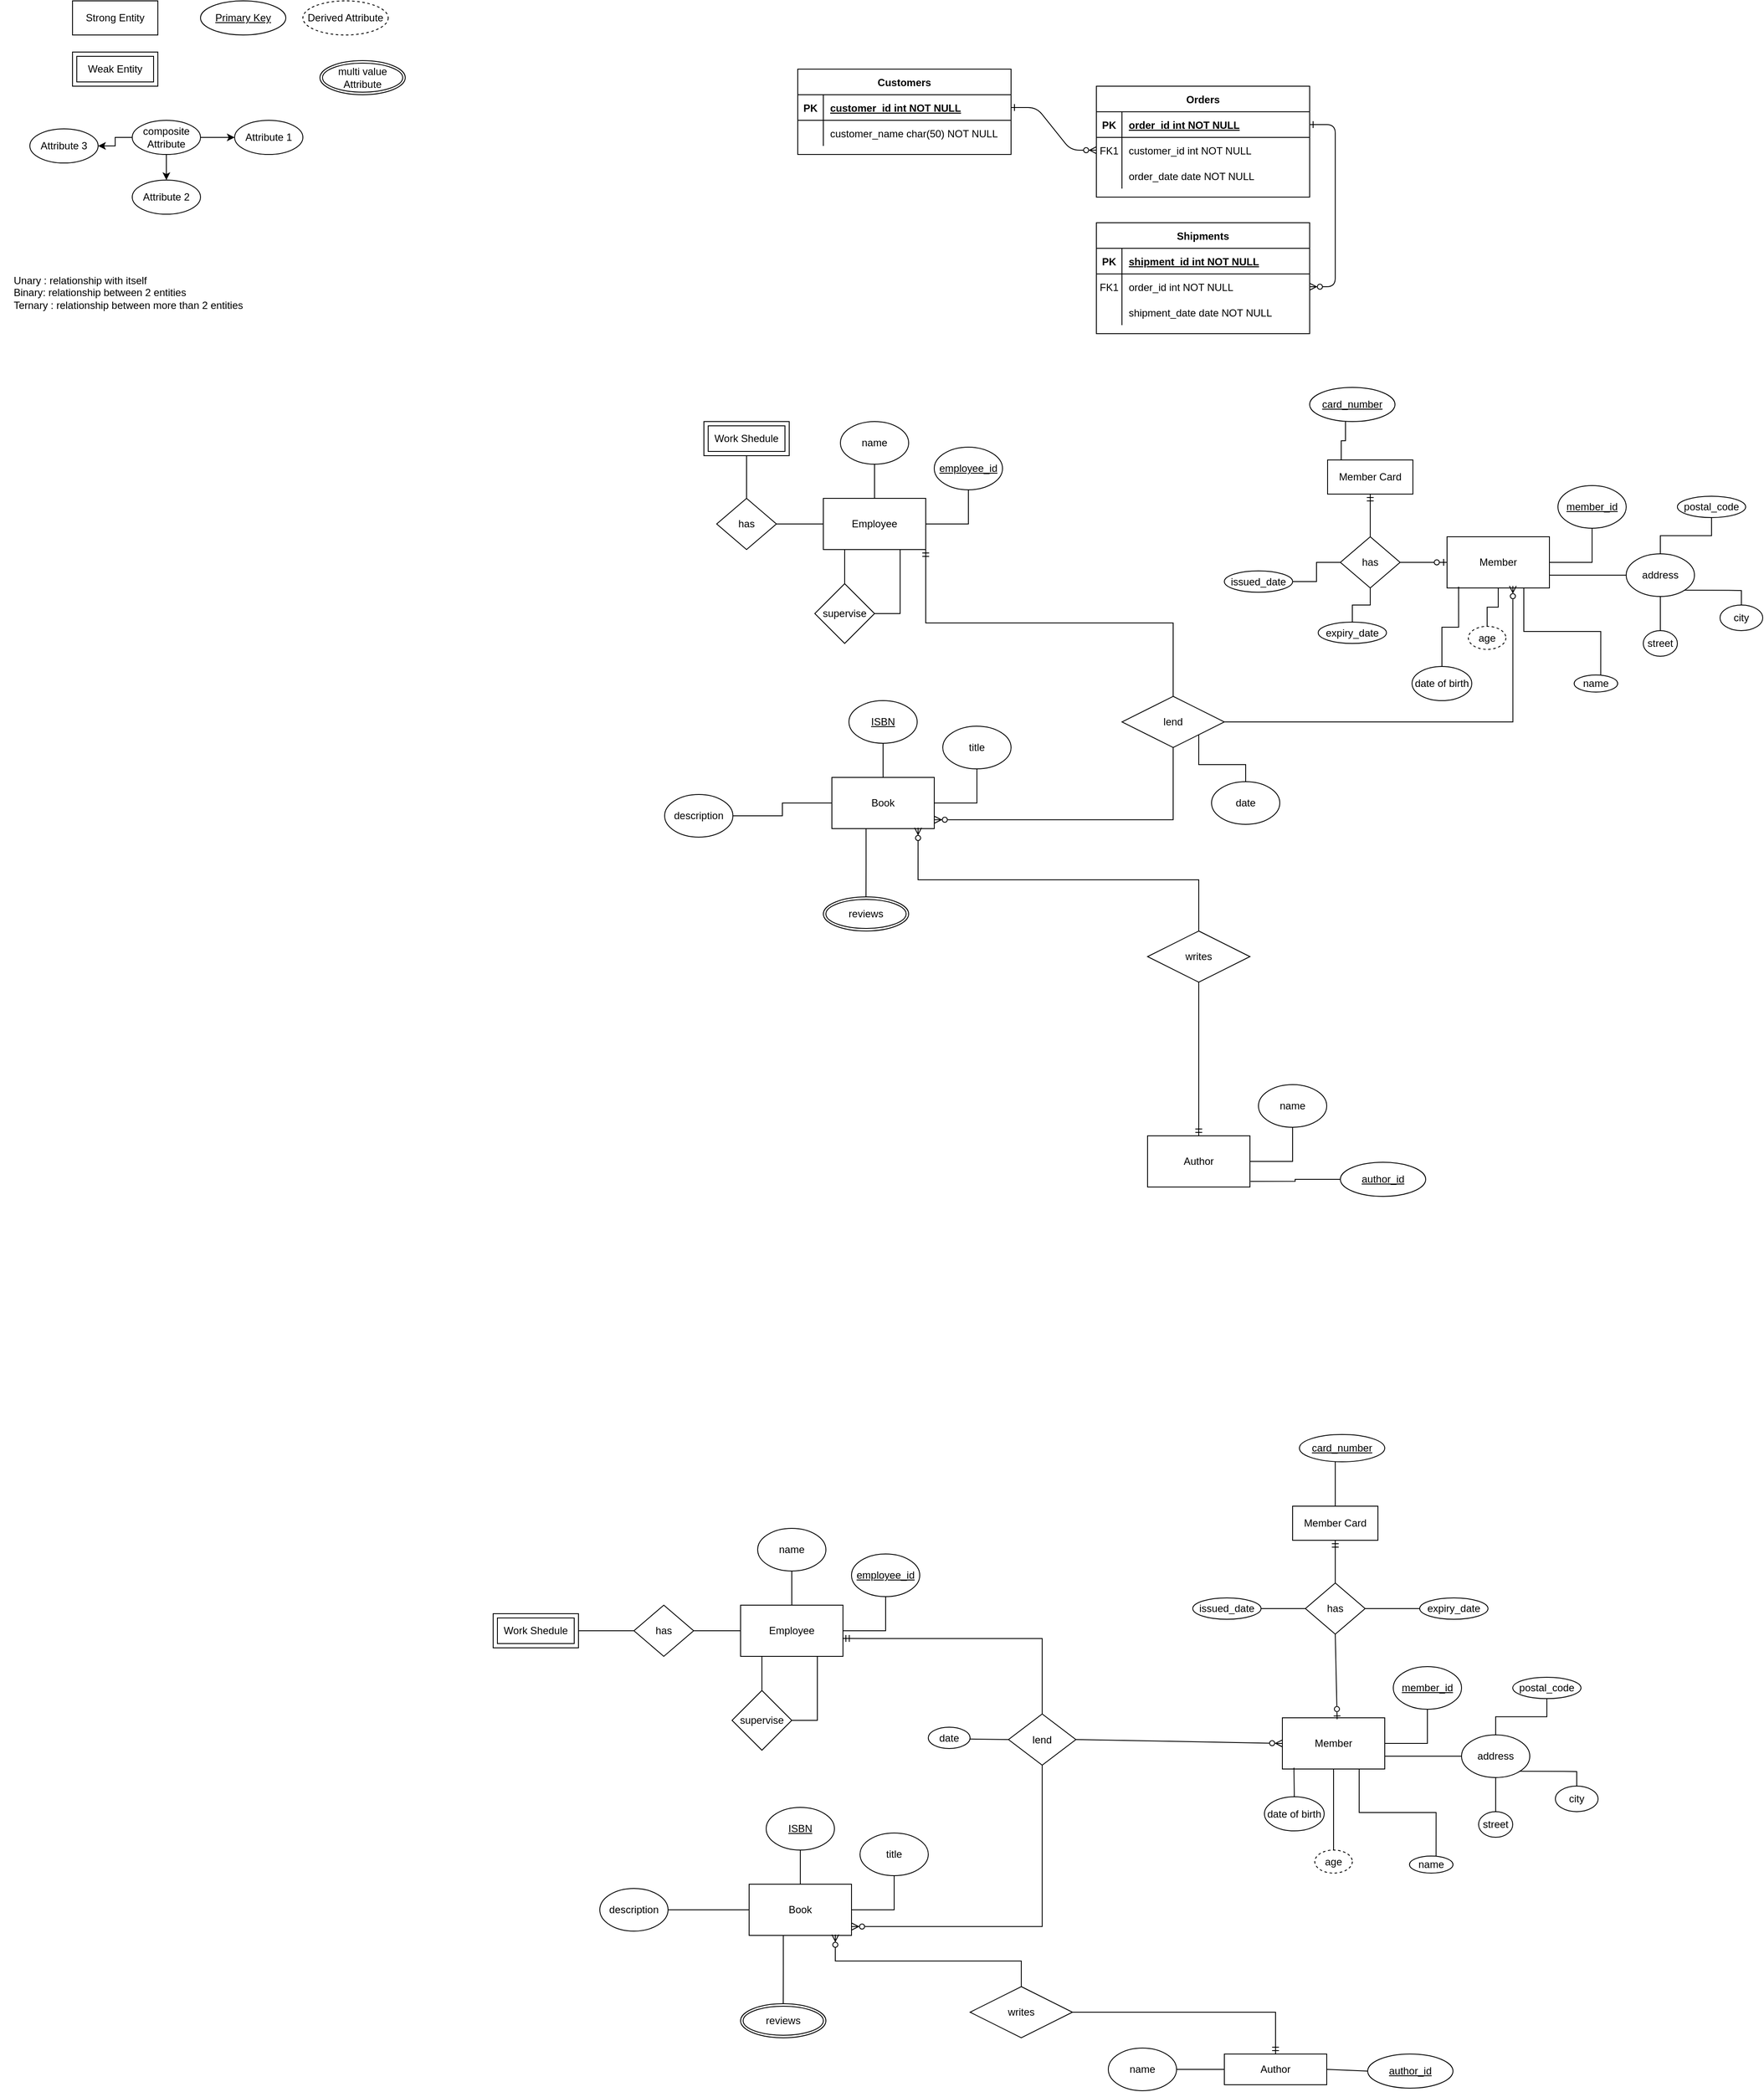 <mxfile version="24.7.5">
  <diagram id="R2lEEEUBdFMjLlhIrx00" name="Page-1">
    <mxGraphModel dx="2079" dy="538" grid="0" gridSize="10" guides="1" tooltips="1" connect="1" arrows="1" fold="1" page="1" pageScale="1" pageWidth="850" pageHeight="1100" math="0" shadow="0" extFonts="Permanent Marker^https://fonts.googleapis.com/css?family=Permanent+Marker">
      <root>
        <mxCell id="0" />
        <mxCell id="1" parent="0" />
        <mxCell id="C-vyLk0tnHw3VtMMgP7b-1" value="" style="edgeStyle=entityRelationEdgeStyle;endArrow=ERzeroToMany;startArrow=ERone;endFill=1;startFill=0;" parent="1" source="C-vyLk0tnHw3VtMMgP7b-24" target="C-vyLk0tnHw3VtMMgP7b-6" edge="1">
          <mxGeometry width="100" height="100" relative="1" as="geometry">
            <mxPoint x="340" y="720" as="sourcePoint" />
            <mxPoint x="440" y="620" as="targetPoint" />
          </mxGeometry>
        </mxCell>
        <mxCell id="C-vyLk0tnHw3VtMMgP7b-12" value="" style="edgeStyle=entityRelationEdgeStyle;endArrow=ERzeroToMany;startArrow=ERone;endFill=1;startFill=0;" parent="1" source="C-vyLk0tnHw3VtMMgP7b-3" target="C-vyLk0tnHw3VtMMgP7b-17" edge="1">
          <mxGeometry width="100" height="100" relative="1" as="geometry">
            <mxPoint x="400" y="180" as="sourcePoint" />
            <mxPoint x="460" y="205" as="targetPoint" />
          </mxGeometry>
        </mxCell>
        <mxCell id="C-vyLk0tnHw3VtMMgP7b-2" value="Orders" style="shape=table;startSize=30;container=1;collapsible=1;childLayout=tableLayout;fixedRows=1;rowLines=0;fontStyle=1;align=center;resizeLast=1;" parent="1" vertex="1">
          <mxGeometry x="450" y="120" width="250" height="130" as="geometry" />
        </mxCell>
        <mxCell id="C-vyLk0tnHw3VtMMgP7b-3" value="" style="shape=partialRectangle;collapsible=0;dropTarget=0;pointerEvents=0;fillColor=none;points=[[0,0.5],[1,0.5]];portConstraint=eastwest;top=0;left=0;right=0;bottom=1;" parent="C-vyLk0tnHw3VtMMgP7b-2" vertex="1">
          <mxGeometry y="30" width="250" height="30" as="geometry" />
        </mxCell>
        <mxCell id="C-vyLk0tnHw3VtMMgP7b-4" value="PK" style="shape=partialRectangle;overflow=hidden;connectable=0;fillColor=none;top=0;left=0;bottom=0;right=0;fontStyle=1;" parent="C-vyLk0tnHw3VtMMgP7b-3" vertex="1">
          <mxGeometry width="30" height="30" as="geometry">
            <mxRectangle width="30" height="30" as="alternateBounds" />
          </mxGeometry>
        </mxCell>
        <mxCell id="C-vyLk0tnHw3VtMMgP7b-5" value="order_id int NOT NULL " style="shape=partialRectangle;overflow=hidden;connectable=0;fillColor=none;top=0;left=0;bottom=0;right=0;align=left;spacingLeft=6;fontStyle=5;" parent="C-vyLk0tnHw3VtMMgP7b-3" vertex="1">
          <mxGeometry x="30" width="220" height="30" as="geometry">
            <mxRectangle width="220" height="30" as="alternateBounds" />
          </mxGeometry>
        </mxCell>
        <mxCell id="C-vyLk0tnHw3VtMMgP7b-6" value="" style="shape=partialRectangle;collapsible=0;dropTarget=0;pointerEvents=0;fillColor=none;points=[[0,0.5],[1,0.5]];portConstraint=eastwest;top=0;left=0;right=0;bottom=0;" parent="C-vyLk0tnHw3VtMMgP7b-2" vertex="1">
          <mxGeometry y="60" width="250" height="30" as="geometry" />
        </mxCell>
        <mxCell id="C-vyLk0tnHw3VtMMgP7b-7" value="FK1" style="shape=partialRectangle;overflow=hidden;connectable=0;fillColor=none;top=0;left=0;bottom=0;right=0;" parent="C-vyLk0tnHw3VtMMgP7b-6" vertex="1">
          <mxGeometry width="30" height="30" as="geometry">
            <mxRectangle width="30" height="30" as="alternateBounds" />
          </mxGeometry>
        </mxCell>
        <mxCell id="C-vyLk0tnHw3VtMMgP7b-8" value="customer_id int NOT NULL" style="shape=partialRectangle;overflow=hidden;connectable=0;fillColor=none;top=0;left=0;bottom=0;right=0;align=left;spacingLeft=6;" parent="C-vyLk0tnHw3VtMMgP7b-6" vertex="1">
          <mxGeometry x="30" width="220" height="30" as="geometry">
            <mxRectangle width="220" height="30" as="alternateBounds" />
          </mxGeometry>
        </mxCell>
        <mxCell id="C-vyLk0tnHw3VtMMgP7b-9" value="" style="shape=partialRectangle;collapsible=0;dropTarget=0;pointerEvents=0;fillColor=none;points=[[0,0.5],[1,0.5]];portConstraint=eastwest;top=0;left=0;right=0;bottom=0;" parent="C-vyLk0tnHw3VtMMgP7b-2" vertex="1">
          <mxGeometry y="90" width="250" height="30" as="geometry" />
        </mxCell>
        <mxCell id="C-vyLk0tnHw3VtMMgP7b-10" value="" style="shape=partialRectangle;overflow=hidden;connectable=0;fillColor=none;top=0;left=0;bottom=0;right=0;" parent="C-vyLk0tnHw3VtMMgP7b-9" vertex="1">
          <mxGeometry width="30" height="30" as="geometry">
            <mxRectangle width="30" height="30" as="alternateBounds" />
          </mxGeometry>
        </mxCell>
        <mxCell id="C-vyLk0tnHw3VtMMgP7b-11" value="order_date date NOT NULL" style="shape=partialRectangle;overflow=hidden;connectable=0;fillColor=none;top=0;left=0;bottom=0;right=0;align=left;spacingLeft=6;" parent="C-vyLk0tnHw3VtMMgP7b-9" vertex="1">
          <mxGeometry x="30" width="220" height="30" as="geometry">
            <mxRectangle width="220" height="30" as="alternateBounds" />
          </mxGeometry>
        </mxCell>
        <mxCell id="C-vyLk0tnHw3VtMMgP7b-13" value="Shipments" style="shape=table;startSize=30;container=1;collapsible=1;childLayout=tableLayout;fixedRows=1;rowLines=0;fontStyle=1;align=center;resizeLast=1;" parent="1" vertex="1">
          <mxGeometry x="450" y="280" width="250" height="130" as="geometry" />
        </mxCell>
        <mxCell id="C-vyLk0tnHw3VtMMgP7b-14" value="" style="shape=partialRectangle;collapsible=0;dropTarget=0;pointerEvents=0;fillColor=none;points=[[0,0.5],[1,0.5]];portConstraint=eastwest;top=0;left=0;right=0;bottom=1;" parent="C-vyLk0tnHw3VtMMgP7b-13" vertex="1">
          <mxGeometry y="30" width="250" height="30" as="geometry" />
        </mxCell>
        <mxCell id="C-vyLk0tnHw3VtMMgP7b-15" value="PK" style="shape=partialRectangle;overflow=hidden;connectable=0;fillColor=none;top=0;left=0;bottom=0;right=0;fontStyle=1;" parent="C-vyLk0tnHw3VtMMgP7b-14" vertex="1">
          <mxGeometry width="30" height="30" as="geometry">
            <mxRectangle width="30" height="30" as="alternateBounds" />
          </mxGeometry>
        </mxCell>
        <mxCell id="C-vyLk0tnHw3VtMMgP7b-16" value="shipment_id int NOT NULL " style="shape=partialRectangle;overflow=hidden;connectable=0;fillColor=none;top=0;left=0;bottom=0;right=0;align=left;spacingLeft=6;fontStyle=5;" parent="C-vyLk0tnHw3VtMMgP7b-14" vertex="1">
          <mxGeometry x="30" width="220" height="30" as="geometry">
            <mxRectangle width="220" height="30" as="alternateBounds" />
          </mxGeometry>
        </mxCell>
        <mxCell id="C-vyLk0tnHw3VtMMgP7b-17" value="" style="shape=partialRectangle;collapsible=0;dropTarget=0;pointerEvents=0;fillColor=none;points=[[0,0.5],[1,0.5]];portConstraint=eastwest;top=0;left=0;right=0;bottom=0;" parent="C-vyLk0tnHw3VtMMgP7b-13" vertex="1">
          <mxGeometry y="60" width="250" height="30" as="geometry" />
        </mxCell>
        <mxCell id="C-vyLk0tnHw3VtMMgP7b-18" value="FK1" style="shape=partialRectangle;overflow=hidden;connectable=0;fillColor=none;top=0;left=0;bottom=0;right=0;" parent="C-vyLk0tnHw3VtMMgP7b-17" vertex="1">
          <mxGeometry width="30" height="30" as="geometry">
            <mxRectangle width="30" height="30" as="alternateBounds" />
          </mxGeometry>
        </mxCell>
        <mxCell id="C-vyLk0tnHw3VtMMgP7b-19" value="order_id int NOT NULL" style="shape=partialRectangle;overflow=hidden;connectable=0;fillColor=none;top=0;left=0;bottom=0;right=0;align=left;spacingLeft=6;" parent="C-vyLk0tnHw3VtMMgP7b-17" vertex="1">
          <mxGeometry x="30" width="220" height="30" as="geometry">
            <mxRectangle width="220" height="30" as="alternateBounds" />
          </mxGeometry>
        </mxCell>
        <mxCell id="C-vyLk0tnHw3VtMMgP7b-20" value="" style="shape=partialRectangle;collapsible=0;dropTarget=0;pointerEvents=0;fillColor=none;points=[[0,0.5],[1,0.5]];portConstraint=eastwest;top=0;left=0;right=0;bottom=0;" parent="C-vyLk0tnHw3VtMMgP7b-13" vertex="1">
          <mxGeometry y="90" width="250" height="30" as="geometry" />
        </mxCell>
        <mxCell id="C-vyLk0tnHw3VtMMgP7b-21" value="" style="shape=partialRectangle;overflow=hidden;connectable=0;fillColor=none;top=0;left=0;bottom=0;right=0;" parent="C-vyLk0tnHw3VtMMgP7b-20" vertex="1">
          <mxGeometry width="30" height="30" as="geometry">
            <mxRectangle width="30" height="30" as="alternateBounds" />
          </mxGeometry>
        </mxCell>
        <mxCell id="C-vyLk0tnHw3VtMMgP7b-22" value="shipment_date date NOT NULL" style="shape=partialRectangle;overflow=hidden;connectable=0;fillColor=none;top=0;left=0;bottom=0;right=0;align=left;spacingLeft=6;" parent="C-vyLk0tnHw3VtMMgP7b-20" vertex="1">
          <mxGeometry x="30" width="220" height="30" as="geometry">
            <mxRectangle width="220" height="30" as="alternateBounds" />
          </mxGeometry>
        </mxCell>
        <mxCell id="C-vyLk0tnHw3VtMMgP7b-23" value="Customers" style="shape=table;startSize=30;container=1;collapsible=1;childLayout=tableLayout;fixedRows=1;rowLines=0;fontStyle=1;align=center;resizeLast=1;" parent="1" vertex="1">
          <mxGeometry x="100" y="100" width="250" height="100" as="geometry" />
        </mxCell>
        <mxCell id="C-vyLk0tnHw3VtMMgP7b-24" value="" style="shape=partialRectangle;collapsible=0;dropTarget=0;pointerEvents=0;fillColor=none;points=[[0,0.5],[1,0.5]];portConstraint=eastwest;top=0;left=0;right=0;bottom=1;" parent="C-vyLk0tnHw3VtMMgP7b-23" vertex="1">
          <mxGeometry y="30" width="250" height="30" as="geometry" />
        </mxCell>
        <mxCell id="C-vyLk0tnHw3VtMMgP7b-25" value="PK" style="shape=partialRectangle;overflow=hidden;connectable=0;fillColor=none;top=0;left=0;bottom=0;right=0;fontStyle=1;" parent="C-vyLk0tnHw3VtMMgP7b-24" vertex="1">
          <mxGeometry width="30" height="30" as="geometry">
            <mxRectangle width="30" height="30" as="alternateBounds" />
          </mxGeometry>
        </mxCell>
        <mxCell id="C-vyLk0tnHw3VtMMgP7b-26" value="customer_id int NOT NULL " style="shape=partialRectangle;overflow=hidden;connectable=0;fillColor=none;top=0;left=0;bottom=0;right=0;align=left;spacingLeft=6;fontStyle=5;" parent="C-vyLk0tnHw3VtMMgP7b-24" vertex="1">
          <mxGeometry x="30" width="220" height="30" as="geometry">
            <mxRectangle width="220" height="30" as="alternateBounds" />
          </mxGeometry>
        </mxCell>
        <mxCell id="C-vyLk0tnHw3VtMMgP7b-27" value="" style="shape=partialRectangle;collapsible=0;dropTarget=0;pointerEvents=0;fillColor=none;points=[[0,0.5],[1,0.5]];portConstraint=eastwest;top=0;left=0;right=0;bottom=0;" parent="C-vyLk0tnHw3VtMMgP7b-23" vertex="1">
          <mxGeometry y="60" width="250" height="30" as="geometry" />
        </mxCell>
        <mxCell id="C-vyLk0tnHw3VtMMgP7b-28" value="" style="shape=partialRectangle;overflow=hidden;connectable=0;fillColor=none;top=0;left=0;bottom=0;right=0;" parent="C-vyLk0tnHw3VtMMgP7b-27" vertex="1">
          <mxGeometry width="30" height="30" as="geometry">
            <mxRectangle width="30" height="30" as="alternateBounds" />
          </mxGeometry>
        </mxCell>
        <mxCell id="C-vyLk0tnHw3VtMMgP7b-29" value="customer_name char(50) NOT NULL" style="shape=partialRectangle;overflow=hidden;connectable=0;fillColor=none;top=0;left=0;bottom=0;right=0;align=left;spacingLeft=6;" parent="C-vyLk0tnHw3VtMMgP7b-27" vertex="1">
          <mxGeometry x="30" width="220" height="30" as="geometry">
            <mxRectangle width="220" height="30" as="alternateBounds" />
          </mxGeometry>
        </mxCell>
        <mxCell id="8QP9LGqgboKZ49ZWmoJ0-61" value="" style="edgeStyle=orthogonalEdgeStyle;rounded=0;orthogonalLoop=1;jettySize=auto;html=1;endArrow=none;endFill=0;" parent="1" source="8QP9LGqgboKZ49ZWmoJ0-59" target="8QP9LGqgboKZ49ZWmoJ0-60" edge="1">
          <mxGeometry relative="1" as="geometry" />
        </mxCell>
        <mxCell id="8QP9LGqgboKZ49ZWmoJ0-63" value="" style="edgeStyle=orthogonalEdgeStyle;rounded=0;orthogonalLoop=1;jettySize=auto;html=1;endArrow=none;endFill=0;" parent="1" source="8QP9LGqgboKZ49ZWmoJ0-59" target="8QP9LGqgboKZ49ZWmoJ0-62" edge="1">
          <mxGeometry relative="1" as="geometry" />
        </mxCell>
        <mxCell id="8QP9LGqgboKZ49ZWmoJ0-73" style="rounded=0;orthogonalLoop=1;jettySize=auto;html=1;entryX=1;entryY=0.5;entryDx=0;entryDy=0;curved=0;strokeColor=default;endArrow=none;endFill=0;" parent="1" source="8QP9LGqgboKZ49ZWmoJ0-59" target="8QP9LGqgboKZ49ZWmoJ0-70" edge="1">
          <mxGeometry relative="1" as="geometry" />
        </mxCell>
        <mxCell id="8QP9LGqgboKZ49ZWmoJ0-77" style="edgeStyle=orthogonalEdgeStyle;rounded=0;orthogonalLoop=1;jettySize=auto;html=1;exitX=0.75;exitY=1;exitDx=0;exitDy=0;entryX=1;entryY=0.5;entryDx=0;entryDy=0;endArrow=none;endFill=0;" parent="1" source="8QP9LGqgboKZ49ZWmoJ0-59" target="8QP9LGqgboKZ49ZWmoJ0-76" edge="1">
          <mxGeometry relative="1" as="geometry" />
        </mxCell>
        <mxCell id="8QP9LGqgboKZ49ZWmoJ0-59" value="Employee" style="rounded=0;whiteSpace=wrap;html=1;" parent="1" vertex="1">
          <mxGeometry x="130" y="603" width="120" height="60" as="geometry" />
        </mxCell>
        <mxCell id="8QP9LGqgboKZ49ZWmoJ0-60" value="name" style="ellipse;whiteSpace=wrap;html=1;rounded=0;" parent="1" vertex="1">
          <mxGeometry x="150" y="513" width="80" height="50" as="geometry" />
        </mxCell>
        <mxCell id="8QP9LGqgboKZ49ZWmoJ0-62" value="employee_id" style="ellipse;whiteSpace=wrap;html=1;rounded=0;fontStyle=4" parent="1" vertex="1">
          <mxGeometry x="260" y="543" width="80" height="50" as="geometry" />
        </mxCell>
        <mxCell id="8QP9LGqgboKZ49ZWmoJ0-68" value="Work Shedule" style="shape=ext;margin=3;double=1;whiteSpace=wrap;html=1;align=center;" parent="1" vertex="1">
          <mxGeometry x="-10" y="513" width="100" height="40" as="geometry" />
        </mxCell>
        <mxCell id="8QP9LGqgboKZ49ZWmoJ0-72" value="" style="rounded=0;orthogonalLoop=1;jettySize=auto;html=1;edgeStyle=orthogonalEdgeStyle;endArrow=none;endFill=0;" parent="1" source="8QP9LGqgboKZ49ZWmoJ0-70" target="8QP9LGqgboKZ49ZWmoJ0-68" edge="1">
          <mxGeometry relative="1" as="geometry" />
        </mxCell>
        <mxCell id="8QP9LGqgboKZ49ZWmoJ0-70" value="has" style="shape=rhombus;perimeter=rhombusPerimeter;whiteSpace=wrap;html=1;align=center;" parent="1" vertex="1">
          <mxGeometry x="5" y="603" width="70" height="60" as="geometry" />
        </mxCell>
        <mxCell id="8QP9LGqgboKZ49ZWmoJ0-78" style="edgeStyle=orthogonalEdgeStyle;rounded=0;orthogonalLoop=1;jettySize=auto;html=1;exitX=0.5;exitY=0;exitDx=0;exitDy=0;endArrow=none;endFill=0;" parent="1" source="8QP9LGqgboKZ49ZWmoJ0-76" edge="1">
          <mxGeometry relative="1" as="geometry">
            <mxPoint x="145" y="663" as="targetPoint" />
            <Array as="points">
              <mxPoint x="145" y="663" />
            </Array>
          </mxGeometry>
        </mxCell>
        <mxCell id="8QP9LGqgboKZ49ZWmoJ0-76" value="supervise" style="shape=rhombus;perimeter=rhombusPerimeter;whiteSpace=wrap;html=1;align=center;" parent="1" vertex="1">
          <mxGeometry x="120" y="703" width="70" height="70" as="geometry" />
        </mxCell>
        <mxCell id="8QP9LGqgboKZ49ZWmoJ0-80" value="" style="edgeStyle=orthogonalEdgeStyle;rounded=0;orthogonalLoop=1;jettySize=auto;html=1;endArrow=none;endFill=0;" parent="1" source="8QP9LGqgboKZ49ZWmoJ0-83" target="8QP9LGqgboKZ49ZWmoJ0-85" edge="1">
          <mxGeometry relative="1" as="geometry" />
        </mxCell>
        <mxCell id="8QP9LGqgboKZ49ZWmoJ0-122" style="edgeStyle=orthogonalEdgeStyle;rounded=0;orthogonalLoop=1;jettySize=auto;html=1;exitX=0.5;exitY=1;exitDx=0;exitDy=0;entryX=0.5;entryY=0;entryDx=0;entryDy=0;endArrow=none;endFill=0;" parent="1" source="8QP9LGqgboKZ49ZWmoJ0-83" target="8QP9LGqgboKZ49ZWmoJ0-106" edge="1">
          <mxGeometry relative="1" as="geometry" />
        </mxCell>
        <mxCell id="8QP9LGqgboKZ49ZWmoJ0-83" value="Member" style="rounded=0;whiteSpace=wrap;html=1;" parent="1" vertex="1">
          <mxGeometry x="861" y="648" width="120" height="60" as="geometry" />
        </mxCell>
        <mxCell id="8QP9LGqgboKZ49ZWmoJ0-84" value="name" style="ellipse;whiteSpace=wrap;html=1;rounded=0;" parent="1" vertex="1">
          <mxGeometry x="1010" y="810" width="51" height="20" as="geometry" />
        </mxCell>
        <mxCell id="8QP9LGqgboKZ49ZWmoJ0-85" value="member_id" style="ellipse;whiteSpace=wrap;html=1;rounded=0;fontStyle=4" parent="1" vertex="1">
          <mxGeometry x="991" y="588" width="80" height="50" as="geometry" />
        </mxCell>
        <mxCell id="8QP9LGqgboKZ49ZWmoJ0-87" value="" style="rounded=0;orthogonalLoop=1;jettySize=auto;html=1;edgeStyle=orthogonalEdgeStyle;endArrow=ERmandOne;endFill=0;entryX=0.5;entryY=1;entryDx=0;entryDy=0;" parent="1" source="8QP9LGqgboKZ49ZWmoJ0-88" target="8QP9LGqgboKZ49ZWmoJ0-110" edge="1">
          <mxGeometry relative="1" as="geometry">
            <mxPoint x="771" y="598" as="targetPoint" />
          </mxGeometry>
        </mxCell>
        <mxCell id="8QP9LGqgboKZ49ZWmoJ0-120" style="edgeStyle=orthogonalEdgeStyle;rounded=0;orthogonalLoop=1;jettySize=auto;html=1;exitX=1;exitY=0.5;exitDx=0;exitDy=0;endArrow=ERzeroToOne;endFill=0;entryX=0;entryY=0.5;entryDx=0;entryDy=0;" parent="1" source="8QP9LGqgboKZ49ZWmoJ0-88" target="8QP9LGqgboKZ49ZWmoJ0-83" edge="1">
          <mxGeometry relative="1" as="geometry">
            <mxPoint x="830" y="730" as="targetPoint" />
          </mxGeometry>
        </mxCell>
        <mxCell id="8QP9LGqgboKZ49ZWmoJ0-88" value="has" style="shape=rhombus;perimeter=rhombusPerimeter;whiteSpace=wrap;html=1;align=center;" parent="1" vertex="1">
          <mxGeometry x="736" y="648" width="70" height="60" as="geometry" />
        </mxCell>
        <mxCell id="8QP9LGqgboKZ49ZWmoJ0-91" value="address" style="ellipse;whiteSpace=wrap;html=1;rounded=0;" parent="1" vertex="1">
          <mxGeometry x="1071" y="668" width="80" height="50" as="geometry" />
        </mxCell>
        <mxCell id="8QP9LGqgboKZ49ZWmoJ0-92" value="" style="edgeStyle=orthogonalEdgeStyle;rounded=0;orthogonalLoop=1;jettySize=auto;html=1;endArrow=none;endFill=0;exitX=1;exitY=0.75;exitDx=0;exitDy=0;" parent="1" source="8QP9LGqgboKZ49ZWmoJ0-83" target="8QP9LGqgboKZ49ZWmoJ0-91" edge="1">
          <mxGeometry relative="1" as="geometry">
            <mxPoint x="1061" y="767.74" as="sourcePoint" />
          </mxGeometry>
        </mxCell>
        <mxCell id="8QP9LGqgboKZ49ZWmoJ0-99" value="postal_code" style="ellipse;whiteSpace=wrap;html=1;rounded=0;" parent="1" vertex="1">
          <mxGeometry x="1131" y="600.5" width="80" height="25" as="geometry" />
        </mxCell>
        <mxCell id="8QP9LGqgboKZ49ZWmoJ0-100" value="" style="edgeStyle=orthogonalEdgeStyle;rounded=0;orthogonalLoop=1;jettySize=auto;html=1;endArrow=none;endFill=0;exitX=0.5;exitY=0;exitDx=0;exitDy=0;" parent="1" source="8QP9LGqgboKZ49ZWmoJ0-91" target="8QP9LGqgboKZ49ZWmoJ0-99" edge="1">
          <mxGeometry relative="1" as="geometry">
            <mxPoint x="1111" y="593" as="sourcePoint" />
          </mxGeometry>
        </mxCell>
        <mxCell id="8QP9LGqgboKZ49ZWmoJ0-102" value="city" style="ellipse;whiteSpace=wrap;html=1;rounded=0;" parent="1" vertex="1">
          <mxGeometry x="1181" y="728" width="50" height="30" as="geometry" />
        </mxCell>
        <mxCell id="8QP9LGqgboKZ49ZWmoJ0-103" value="" style="edgeStyle=orthogonalEdgeStyle;rounded=0;orthogonalLoop=1;jettySize=auto;html=1;endArrow=none;endFill=0;exitX=1;exitY=1;exitDx=0;exitDy=0;" parent="1" source="8QP9LGqgboKZ49ZWmoJ0-91" target="8QP9LGqgboKZ49ZWmoJ0-102" edge="1">
          <mxGeometry relative="1" as="geometry">
            <mxPoint x="1191" y="863" as="sourcePoint" />
            <Array as="points">
              <mxPoint x="1191" y="711" />
              <mxPoint x="1191" y="711" />
            </Array>
          </mxGeometry>
        </mxCell>
        <mxCell id="8QP9LGqgboKZ49ZWmoJ0-104" value="street" style="ellipse;whiteSpace=wrap;html=1;rounded=0;" parent="1" vertex="1">
          <mxGeometry x="1091" y="758" width="40" height="30" as="geometry" />
        </mxCell>
        <mxCell id="8QP9LGqgboKZ49ZWmoJ0-105" value="" style="edgeStyle=orthogonalEdgeStyle;rounded=0;orthogonalLoop=1;jettySize=auto;html=1;endArrow=none;endFill=0;" parent="1" source="8QP9LGqgboKZ49ZWmoJ0-91" target="8QP9LGqgboKZ49ZWmoJ0-104" edge="1">
          <mxGeometry relative="1" as="geometry">
            <mxPoint x="1041" y="863" as="sourcePoint" />
          </mxGeometry>
        </mxCell>
        <mxCell id="8QP9LGqgboKZ49ZWmoJ0-106" value="age" style="ellipse;whiteSpace=wrap;html=1;align=center;dashed=1;" parent="1" vertex="1">
          <mxGeometry x="886" y="753" width="44" height="27" as="geometry" />
        </mxCell>
        <mxCell id="8QP9LGqgboKZ49ZWmoJ0-107" value="date of birth" style="ellipse;whiteSpace=wrap;html=1;align=center;" parent="1" vertex="1">
          <mxGeometry x="820" y="800" width="70" height="40" as="geometry" />
        </mxCell>
        <mxCell id="8QP9LGqgboKZ49ZWmoJ0-109" style="edgeStyle=orthogonalEdgeStyle;rounded=0;orthogonalLoop=1;jettySize=auto;html=1;entryX=0.113;entryY=0.974;entryDx=0;entryDy=0;entryPerimeter=0;endArrow=none;endFill=0;" parent="1" source="8QP9LGqgboKZ49ZWmoJ0-107" target="8QP9LGqgboKZ49ZWmoJ0-83" edge="1">
          <mxGeometry relative="1" as="geometry" />
        </mxCell>
        <mxCell id="8QP9LGqgboKZ49ZWmoJ0-110" value="Member Card" style="whiteSpace=wrap;html=1;align=center;" parent="1" vertex="1">
          <mxGeometry x="721" y="558" width="100" height="40" as="geometry" />
        </mxCell>
        <mxCell id="8QP9LGqgboKZ49ZWmoJ0-112" value="" style="edgeStyle=orthogonalEdgeStyle;rounded=0;orthogonalLoop=1;jettySize=auto;html=1;endArrow=none;endFill=0;exitX=0.16;exitY=-0.005;exitDx=0;exitDy=0;exitPerimeter=0;entryX=0.42;entryY=0.917;entryDx=0;entryDy=0;entryPerimeter=0;" parent="1" source="8QP9LGqgboKZ49ZWmoJ0-110" target="8QP9LGqgboKZ49ZWmoJ0-177" edge="1">
          <mxGeometry relative="1" as="geometry">
            <mxPoint x="736" y="537.5" as="sourcePoint" />
            <mxPoint x="740" y="535" as="targetPoint" />
          </mxGeometry>
        </mxCell>
        <mxCell id="8QP9LGqgboKZ49ZWmoJ0-115" value="issued_date" style="ellipse;whiteSpace=wrap;html=1;rounded=0;" parent="1" vertex="1">
          <mxGeometry x="600" y="688" width="80" height="25" as="geometry" />
        </mxCell>
        <mxCell id="8QP9LGqgboKZ49ZWmoJ0-116" value="" style="edgeStyle=orthogonalEdgeStyle;rounded=0;orthogonalLoop=1;jettySize=auto;html=1;endArrow=none;endFill=0;exitX=0;exitY=0.5;exitDx=0;exitDy=0;" parent="1" source="8QP9LGqgboKZ49ZWmoJ0-88" target="8QP9LGqgboKZ49ZWmoJ0-115" edge="1">
          <mxGeometry relative="1" as="geometry">
            <mxPoint x="581" y="776" as="sourcePoint" />
          </mxGeometry>
        </mxCell>
        <mxCell id="8QP9LGqgboKZ49ZWmoJ0-117" value="expiry_date" style="ellipse;whiteSpace=wrap;html=1;rounded=0;" parent="1" vertex="1">
          <mxGeometry x="710" y="748" width="80" height="25" as="geometry" />
        </mxCell>
        <mxCell id="8QP9LGqgboKZ49ZWmoJ0-118" value="" style="edgeStyle=orthogonalEdgeStyle;rounded=0;orthogonalLoop=1;jettySize=auto;html=1;endArrow=none;endFill=0;exitX=0.5;exitY=1;exitDx=0;exitDy=0;" parent="1" source="8QP9LGqgboKZ49ZWmoJ0-88" target="8QP9LGqgboKZ49ZWmoJ0-117" edge="1">
          <mxGeometry relative="1" as="geometry">
            <mxPoint x="691" y="836" as="sourcePoint" />
          </mxGeometry>
        </mxCell>
        <mxCell id="8QP9LGqgboKZ49ZWmoJ0-123" style="edgeStyle=orthogonalEdgeStyle;rounded=0;orthogonalLoop=1;jettySize=auto;html=1;exitX=0.75;exitY=1;exitDx=0;exitDy=0;entryX=0.611;entryY=0.006;entryDx=0;entryDy=0;entryPerimeter=0;endArrow=none;endFill=0;" parent="1" source="8QP9LGqgboKZ49ZWmoJ0-83" target="8QP9LGqgboKZ49ZWmoJ0-84" edge="1">
          <mxGeometry relative="1" as="geometry" />
        </mxCell>
        <mxCell id="8QP9LGqgboKZ49ZWmoJ0-170" style="edgeStyle=orthogonalEdgeStyle;rounded=0;orthogonalLoop=1;jettySize=auto;html=1;exitX=0.5;exitY=0;exitDx=0;exitDy=0;entryX=1;entryY=1;entryDx=0;entryDy=0;endArrow=ERmandOne;endFill=0;" parent="1" source="8QP9LGqgboKZ49ZWmoJ0-125" target="8QP9LGqgboKZ49ZWmoJ0-59" edge="1">
          <mxGeometry relative="1" as="geometry">
            <mxPoint x="299" y="686" as="targetPoint" />
          </mxGeometry>
        </mxCell>
        <mxCell id="8QP9LGqgboKZ49ZWmoJ0-172" style="edgeStyle=orthogonalEdgeStyle;rounded=0;orthogonalLoop=1;jettySize=auto;html=1;exitX=1;exitY=0.5;exitDx=0;exitDy=0;entryX=0.643;entryY=0.961;entryDx=0;entryDy=0;entryPerimeter=0;endArrow=ERzeroToMany;endFill=0;" parent="1" source="8QP9LGqgboKZ49ZWmoJ0-125" target="8QP9LGqgboKZ49ZWmoJ0-83" edge="1">
          <mxGeometry relative="1" as="geometry">
            <mxPoint x="814" y="717" as="targetPoint" />
          </mxGeometry>
        </mxCell>
        <mxCell id="8QP9LGqgboKZ49ZWmoJ0-173" style="edgeStyle=orthogonalEdgeStyle;rounded=0;orthogonalLoop=1;jettySize=auto;html=1;exitX=0.5;exitY=1;exitDx=0;exitDy=0;entryX=1.003;entryY=0.827;entryDx=0;entryDy=0;endArrow=ERzeroToMany;endFill=0;entryPerimeter=0;" parent="1" source="8QP9LGqgboKZ49ZWmoJ0-125" target="8QP9LGqgboKZ49ZWmoJ0-130" edge="1">
          <mxGeometry relative="1" as="geometry" />
        </mxCell>
        <mxCell id="8QP9LGqgboKZ49ZWmoJ0-125" value="lend" style="shape=rhombus;perimeter=rhombusPerimeter;whiteSpace=wrap;html=1;align=center;" parent="1" vertex="1">
          <mxGeometry x="480" y="835" width="120" height="60" as="geometry" />
        </mxCell>
        <mxCell id="8QP9LGqgboKZ49ZWmoJ0-126" value="" style="edgeStyle=orthogonalEdgeStyle;rounded=0;orthogonalLoop=1;jettySize=auto;html=1;endArrow=none;endFill=0;" parent="1" source="8QP9LGqgboKZ49ZWmoJ0-130" target="8QP9LGqgboKZ49ZWmoJ0-131" edge="1">
          <mxGeometry relative="1" as="geometry" />
        </mxCell>
        <mxCell id="8QP9LGqgboKZ49ZWmoJ0-127" value="" style="edgeStyle=orthogonalEdgeStyle;rounded=0;orthogonalLoop=1;jettySize=auto;html=1;endArrow=none;endFill=0;" parent="1" source="8QP9LGqgboKZ49ZWmoJ0-130" target="8QP9LGqgboKZ49ZWmoJ0-132" edge="1">
          <mxGeometry relative="1" as="geometry" />
        </mxCell>
        <mxCell id="8QP9LGqgboKZ49ZWmoJ0-141" style="edgeStyle=orthogonalEdgeStyle;rounded=0;orthogonalLoop=1;jettySize=auto;html=1;exitX=0.334;exitY=0.995;exitDx=0;exitDy=0;endArrow=none;endFill=0;exitPerimeter=0;" parent="1" source="8QP9LGqgboKZ49ZWmoJ0-130" target="8QP9LGqgboKZ49ZWmoJ0-140" edge="1">
          <mxGeometry relative="1" as="geometry">
            <Array as="points" />
          </mxGeometry>
        </mxCell>
        <mxCell id="8QP9LGqgboKZ49ZWmoJ0-130" value="Book" style="rounded=0;whiteSpace=wrap;html=1;" parent="1" vertex="1">
          <mxGeometry x="140" y="930" width="120" height="60" as="geometry" />
        </mxCell>
        <mxCell id="8QP9LGqgboKZ49ZWmoJ0-131" value="ISBN" style="ellipse;whiteSpace=wrap;html=1;rounded=0;fontStyle=4" parent="1" vertex="1">
          <mxGeometry x="160" y="840" width="80" height="50" as="geometry" />
        </mxCell>
        <mxCell id="8QP9LGqgboKZ49ZWmoJ0-132" value="title" style="ellipse;whiteSpace=wrap;html=1;rounded=0;" parent="1" vertex="1">
          <mxGeometry x="270" y="870" width="80" height="50" as="geometry" />
        </mxCell>
        <mxCell id="8QP9LGqgboKZ49ZWmoJ0-138" value="description" style="ellipse;whiteSpace=wrap;html=1;rounded=0;" parent="1" vertex="1">
          <mxGeometry x="-56" y="950" width="80" height="50" as="geometry" />
        </mxCell>
        <mxCell id="8QP9LGqgboKZ49ZWmoJ0-139" value="" style="edgeStyle=orthogonalEdgeStyle;rounded=0;orthogonalLoop=1;jettySize=auto;html=1;endArrow=none;endFill=0;exitX=0;exitY=0.5;exitDx=0;exitDy=0;" parent="1" source="8QP9LGqgboKZ49ZWmoJ0-130" target="8QP9LGqgboKZ49ZWmoJ0-138" edge="1">
          <mxGeometry relative="1" as="geometry">
            <mxPoint x="320" y="1040" as="sourcePoint" />
          </mxGeometry>
        </mxCell>
        <mxCell id="8QP9LGqgboKZ49ZWmoJ0-140" value="reviews" style="ellipse;shape=doubleEllipse;margin=3;whiteSpace=wrap;html=1;align=center;" parent="1" vertex="1">
          <mxGeometry x="130" y="1070" width="100" height="40" as="geometry" />
        </mxCell>
        <mxCell id="8QP9LGqgboKZ49ZWmoJ0-142" value="Weak Entity" style="shape=ext;margin=3;double=1;whiteSpace=wrap;html=1;align=center;" parent="1" vertex="1">
          <mxGeometry x="-750" y="80" width="100" height="40" as="geometry" />
        </mxCell>
        <mxCell id="8QP9LGqgboKZ49ZWmoJ0-143" value="Strong Entity" style="whiteSpace=wrap;html=1;align=center;" parent="1" vertex="1">
          <mxGeometry x="-750" y="20" width="100" height="40" as="geometry" />
        </mxCell>
        <mxCell id="8QP9LGqgboKZ49ZWmoJ0-144" value="Primary Key" style="ellipse;whiteSpace=wrap;html=1;align=center;fontStyle=4;" parent="1" vertex="1">
          <mxGeometry x="-600" y="20" width="100" height="40" as="geometry" />
        </mxCell>
        <mxCell id="8QP9LGqgboKZ49ZWmoJ0-145" value="Derived Attribute" style="ellipse;whiteSpace=wrap;html=1;align=center;dashed=1;" parent="1" vertex="1">
          <mxGeometry x="-480" y="20" width="100" height="40" as="geometry" />
        </mxCell>
        <mxCell id="8QP9LGqgboKZ49ZWmoJ0-146" value="multi value Attribute" style="ellipse;shape=doubleEllipse;margin=3;whiteSpace=wrap;html=1;align=center;" parent="1" vertex="1">
          <mxGeometry x="-460" y="90" width="100" height="40" as="geometry" />
        </mxCell>
        <mxCell id="8QP9LGqgboKZ49ZWmoJ0-151" value="" style="edgeStyle=orthogonalEdgeStyle;rounded=0;orthogonalLoop=1;jettySize=auto;html=1;" parent="1" source="8QP9LGqgboKZ49ZWmoJ0-147" target="8QP9LGqgboKZ49ZWmoJ0-150" edge="1">
          <mxGeometry relative="1" as="geometry" />
        </mxCell>
        <mxCell id="8QP9LGqgboKZ49ZWmoJ0-153" value="" style="edgeStyle=orthogonalEdgeStyle;rounded=0;orthogonalLoop=1;jettySize=auto;html=1;" parent="1" source="8QP9LGqgboKZ49ZWmoJ0-147" target="8QP9LGqgboKZ49ZWmoJ0-152" edge="1">
          <mxGeometry relative="1" as="geometry" />
        </mxCell>
        <mxCell id="8QP9LGqgboKZ49ZWmoJ0-155" value="" style="edgeStyle=orthogonalEdgeStyle;rounded=0;orthogonalLoop=1;jettySize=auto;html=1;" parent="1" source="8QP9LGqgboKZ49ZWmoJ0-147" target="8QP9LGqgboKZ49ZWmoJ0-154" edge="1">
          <mxGeometry relative="1" as="geometry" />
        </mxCell>
        <mxCell id="8QP9LGqgboKZ49ZWmoJ0-147" value="composite Attribute" style="ellipse;whiteSpace=wrap;html=1;align=center;" parent="1" vertex="1">
          <mxGeometry x="-680" y="160" width="80" height="40" as="geometry" />
        </mxCell>
        <mxCell id="8QP9LGqgboKZ49ZWmoJ0-150" value="Attribute 1" style="ellipse;whiteSpace=wrap;html=1;align=center;" parent="1" vertex="1">
          <mxGeometry x="-560" y="160" width="80" height="40" as="geometry" />
        </mxCell>
        <mxCell id="8QP9LGqgboKZ49ZWmoJ0-152" value="Attribute 2" style="ellipse;whiteSpace=wrap;html=1;align=center;" parent="1" vertex="1">
          <mxGeometry x="-680" y="230" width="80" height="40" as="geometry" />
        </mxCell>
        <mxCell id="8QP9LGqgboKZ49ZWmoJ0-154" value="Attribute 3" style="ellipse;whiteSpace=wrap;html=1;align=center;" parent="1" vertex="1">
          <mxGeometry x="-800" y="170" width="80" height="40" as="geometry" />
        </mxCell>
        <mxCell id="8QP9LGqgboKZ49ZWmoJ0-156" value="&lt;div style=&quot;text-align: left;&quot;&gt;&lt;span style=&quot;background-color: initial;&quot;&gt;Unary : relationship with itself&lt;/span&gt;&lt;/div&gt;&lt;div style=&quot;text-align: left;&quot;&gt;&lt;span style=&quot;background-color: initial;&quot;&gt;Binary: relationship between 2 entities&lt;/span&gt;&lt;/div&gt;&lt;div style=&quot;text-align: left;&quot;&gt;&lt;span style=&quot;background-color: initial;&quot;&gt;Ternary : relationship between more than 2 entities&lt;/span&gt;&lt;/div&gt;" style="text;html=1;align=center;verticalAlign=middle;whiteSpace=wrap;rounded=0;" parent="1" vertex="1">
          <mxGeometry x="-835" y="347" width="301" height="30" as="geometry" />
        </mxCell>
        <mxCell id="8QP9LGqgboKZ49ZWmoJ0-157" value="writes" style="shape=rhombus;perimeter=rhombusPerimeter;whiteSpace=wrap;html=1;align=center;" parent="1" vertex="1">
          <mxGeometry x="510" y="1110" width="120" height="60" as="geometry" />
        </mxCell>
        <mxCell id="8QP9LGqgboKZ49ZWmoJ0-159" value="" style="edgeStyle=orthogonalEdgeStyle;rounded=0;orthogonalLoop=1;jettySize=auto;html=1;endArrow=none;endFill=0;" parent="1" source="8QP9LGqgboKZ49ZWmoJ0-161" target="8QP9LGqgboKZ49ZWmoJ0-163" edge="1">
          <mxGeometry relative="1" as="geometry" />
        </mxCell>
        <mxCell id="8QP9LGqgboKZ49ZWmoJ0-167" style="edgeStyle=orthogonalEdgeStyle;rounded=0;orthogonalLoop=1;jettySize=auto;html=1;endArrow=ERmandOne;endFill=0;exitX=0.5;exitY=1;exitDx=0;exitDy=0;entryX=0.5;entryY=0;entryDx=0;entryDy=0;" parent="1" source="8QP9LGqgboKZ49ZWmoJ0-157" target="8QP9LGqgboKZ49ZWmoJ0-161" edge="1">
          <mxGeometry relative="1" as="geometry">
            <mxPoint x="600" y="1210" as="sourcePoint" />
            <mxPoint x="500" y="1210" as="targetPoint" />
          </mxGeometry>
        </mxCell>
        <mxCell id="8QP9LGqgboKZ49ZWmoJ0-161" value="Author" style="rounded=0;whiteSpace=wrap;html=1;" parent="1" vertex="1">
          <mxGeometry x="510" y="1350" width="120" height="60" as="geometry" />
        </mxCell>
        <mxCell id="8QP9LGqgboKZ49ZWmoJ0-163" value="name" style="ellipse;whiteSpace=wrap;html=1;rounded=0;" parent="1" vertex="1">
          <mxGeometry x="640" y="1290" width="80" height="50" as="geometry" />
        </mxCell>
        <mxCell id="8QP9LGqgboKZ49ZWmoJ0-165" value="" style="edgeStyle=orthogonalEdgeStyle;rounded=0;orthogonalLoop=1;jettySize=auto;html=1;endArrow=none;endFill=0;exitX=1.006;exitY=0.889;exitDx=0;exitDy=0;exitPerimeter=0;entryX=0;entryY=0.5;entryDx=0;entryDy=0;" parent="1" source="8QP9LGqgboKZ49ZWmoJ0-161" target="8QP9LGqgboKZ49ZWmoJ0-178" edge="1">
          <mxGeometry relative="1" as="geometry">
            <mxPoint x="690" y="1460" as="sourcePoint" />
            <mxPoint x="700" y="1395" as="targetPoint" />
          </mxGeometry>
        </mxCell>
        <mxCell id="8QP9LGqgboKZ49ZWmoJ0-168" style="edgeStyle=orthogonalEdgeStyle;rounded=0;orthogonalLoop=1;jettySize=auto;html=1;exitX=0.5;exitY=0;exitDx=0;exitDy=0;entryX=0.842;entryY=0.983;entryDx=0;entryDy=0;entryPerimeter=0;endArrow=ERzeroToMany;endFill=0;" parent="1" source="8QP9LGqgboKZ49ZWmoJ0-157" target="8QP9LGqgboKZ49ZWmoJ0-130" edge="1">
          <mxGeometry relative="1" as="geometry" />
        </mxCell>
        <mxCell id="8QP9LGqgboKZ49ZWmoJ0-174" value="date" style="ellipse;whiteSpace=wrap;html=1;rounded=0;" parent="1" vertex="1">
          <mxGeometry x="585" y="935" width="80" height="50" as="geometry" />
        </mxCell>
        <mxCell id="8QP9LGqgboKZ49ZWmoJ0-175" value="" style="edgeStyle=orthogonalEdgeStyle;rounded=0;orthogonalLoop=1;jettySize=auto;html=1;endArrow=none;endFill=0;exitX=1;exitY=1;exitDx=0;exitDy=0;" parent="1" source="8QP9LGqgboKZ49ZWmoJ0-125" target="8QP9LGqgboKZ49ZWmoJ0-174" edge="1">
          <mxGeometry relative="1" as="geometry">
            <mxPoint x="778" y="921" as="sourcePoint" />
          </mxGeometry>
        </mxCell>
        <mxCell id="8QP9LGqgboKZ49ZWmoJ0-177" value="card_number" style="ellipse;whiteSpace=wrap;html=1;align=center;fontStyle=4;" parent="1" vertex="1">
          <mxGeometry x="700" y="473" width="100" height="40" as="geometry" />
        </mxCell>
        <mxCell id="8QP9LGqgboKZ49ZWmoJ0-178" value="author_id" style="ellipse;whiteSpace=wrap;html=1;align=center;fontStyle=4;" parent="1" vertex="1">
          <mxGeometry x="736" y="1381" width="100" height="40" as="geometry" />
        </mxCell>
        <mxCell id="8QP9LGqgboKZ49ZWmoJ0-180" value="" style="edgeStyle=orthogonalEdgeStyle;rounded=0;orthogonalLoop=1;jettySize=auto;html=1;endArrow=none;endFill=0;" parent="1" source="8QP9LGqgboKZ49ZWmoJ0-184" target="8QP9LGqgboKZ49ZWmoJ0-185" edge="1">
          <mxGeometry relative="1" as="geometry" />
        </mxCell>
        <mxCell id="8QP9LGqgboKZ49ZWmoJ0-181" value="" style="edgeStyle=orthogonalEdgeStyle;rounded=0;orthogonalLoop=1;jettySize=auto;html=1;endArrow=none;endFill=0;" parent="1" source="8QP9LGqgboKZ49ZWmoJ0-184" target="8QP9LGqgboKZ49ZWmoJ0-186" edge="1">
          <mxGeometry relative="1" as="geometry" />
        </mxCell>
        <mxCell id="8QP9LGqgboKZ49ZWmoJ0-182" style="rounded=0;orthogonalLoop=1;jettySize=auto;html=1;entryX=1;entryY=0.5;entryDx=0;entryDy=0;curved=0;strokeColor=default;endArrow=none;endFill=0;" parent="1" source="8QP9LGqgboKZ49ZWmoJ0-184" target="8QP9LGqgboKZ49ZWmoJ0-189" edge="1">
          <mxGeometry relative="1" as="geometry" />
        </mxCell>
        <mxCell id="8QP9LGqgboKZ49ZWmoJ0-183" style="edgeStyle=orthogonalEdgeStyle;rounded=0;orthogonalLoop=1;jettySize=auto;html=1;exitX=0.75;exitY=1;exitDx=0;exitDy=0;entryX=1;entryY=0.5;entryDx=0;entryDy=0;endArrow=none;endFill=0;" parent="1" source="8QP9LGqgboKZ49ZWmoJ0-184" target="8QP9LGqgboKZ49ZWmoJ0-191" edge="1">
          <mxGeometry relative="1" as="geometry" />
        </mxCell>
        <mxCell id="8QP9LGqgboKZ49ZWmoJ0-184" value="Employee" style="rounded=0;whiteSpace=wrap;html=1;" parent="1" vertex="1">
          <mxGeometry x="33" y="1900" width="120" height="60" as="geometry" />
        </mxCell>
        <mxCell id="8QP9LGqgboKZ49ZWmoJ0-185" value="name" style="ellipse;whiteSpace=wrap;html=1;rounded=0;" parent="1" vertex="1">
          <mxGeometry x="53" y="1810" width="80" height="50" as="geometry" />
        </mxCell>
        <mxCell id="8QP9LGqgboKZ49ZWmoJ0-186" value="employee_id" style="ellipse;whiteSpace=wrap;html=1;rounded=0;fontStyle=4" parent="1" vertex="1">
          <mxGeometry x="163" y="1840" width="80" height="50" as="geometry" />
        </mxCell>
        <mxCell id="8QP9LGqgboKZ49ZWmoJ0-187" value="Work Shedule" style="shape=ext;margin=3;double=1;whiteSpace=wrap;html=1;align=center;" parent="1" vertex="1">
          <mxGeometry x="-257" y="1910" width="100" height="40" as="geometry" />
        </mxCell>
        <mxCell id="8QP9LGqgboKZ49ZWmoJ0-188" value="" style="rounded=0;orthogonalLoop=1;jettySize=auto;html=1;edgeStyle=orthogonalEdgeStyle;endArrow=none;endFill=0;" parent="1" source="8QP9LGqgboKZ49ZWmoJ0-189" target="8QP9LGqgboKZ49ZWmoJ0-187" edge="1">
          <mxGeometry relative="1" as="geometry" />
        </mxCell>
        <mxCell id="8QP9LGqgboKZ49ZWmoJ0-189" value="has" style="shape=rhombus;perimeter=rhombusPerimeter;whiteSpace=wrap;html=1;align=center;" parent="1" vertex="1">
          <mxGeometry x="-92" y="1900" width="70" height="60" as="geometry" />
        </mxCell>
        <mxCell id="8QP9LGqgboKZ49ZWmoJ0-190" style="edgeStyle=orthogonalEdgeStyle;rounded=0;orthogonalLoop=1;jettySize=auto;html=1;exitX=0.5;exitY=0;exitDx=0;exitDy=0;endArrow=none;endFill=0;" parent="1" source="8QP9LGqgboKZ49ZWmoJ0-191" edge="1">
          <mxGeometry relative="1" as="geometry">
            <mxPoint x="48" y="1960" as="targetPoint" />
            <Array as="points">
              <mxPoint x="48" y="1960" />
            </Array>
          </mxGeometry>
        </mxCell>
        <mxCell id="8QP9LGqgboKZ49ZWmoJ0-191" value="supervise" style="shape=rhombus;perimeter=rhombusPerimeter;whiteSpace=wrap;html=1;align=center;" parent="1" vertex="1">
          <mxGeometry x="23" y="2000" width="70" height="70" as="geometry" />
        </mxCell>
        <mxCell id="8QP9LGqgboKZ49ZWmoJ0-192" value="" style="edgeStyle=orthogonalEdgeStyle;rounded=0;orthogonalLoop=1;jettySize=auto;html=1;endArrow=none;endFill=0;" parent="1" source="8QP9LGqgboKZ49ZWmoJ0-194" target="8QP9LGqgboKZ49ZWmoJ0-196" edge="1">
          <mxGeometry relative="1" as="geometry" />
        </mxCell>
        <mxCell id="8QP9LGqgboKZ49ZWmoJ0-193" style="rounded=0;orthogonalLoop=1;jettySize=auto;html=1;exitX=0.5;exitY=1;exitDx=0;exitDy=0;entryX=0.5;entryY=0;entryDx=0;entryDy=0;endArrow=none;endFill=0;" parent="1" source="8QP9LGqgboKZ49ZWmoJ0-194" target="8QP9LGqgboKZ49ZWmoJ0-208" edge="1">
          <mxGeometry relative="1" as="geometry" />
        </mxCell>
        <mxCell id="8QP9LGqgboKZ49ZWmoJ0-194" value="Member" style="rounded=0;whiteSpace=wrap;html=1;" parent="1" vertex="1">
          <mxGeometry x="668" y="2032" width="120" height="60" as="geometry" />
        </mxCell>
        <mxCell id="8QP9LGqgboKZ49ZWmoJ0-195" value="name" style="ellipse;whiteSpace=wrap;html=1;rounded=0;" parent="1" vertex="1">
          <mxGeometry x="817" y="2194" width="51" height="20" as="geometry" />
        </mxCell>
        <mxCell id="8QP9LGqgboKZ49ZWmoJ0-196" value="member_id" style="ellipse;whiteSpace=wrap;html=1;rounded=0;fontStyle=4" parent="1" vertex="1">
          <mxGeometry x="798" y="1972" width="80" height="50" as="geometry" />
        </mxCell>
        <mxCell id="8QP9LGqgboKZ49ZWmoJ0-197" value="" style="rounded=0;orthogonalLoop=1;jettySize=auto;html=1;edgeStyle=orthogonalEdgeStyle;endArrow=ERmandOne;endFill=0;entryX=0.5;entryY=1;entryDx=0;entryDy=0;" parent="1" source="8QP9LGqgboKZ49ZWmoJ0-199" target="8QP9LGqgboKZ49ZWmoJ0-211" edge="1">
          <mxGeometry relative="1" as="geometry">
            <mxPoint x="730" y="1824" as="targetPoint" />
          </mxGeometry>
        </mxCell>
        <mxCell id="8QP9LGqgboKZ49ZWmoJ0-198" style="rounded=0;orthogonalLoop=1;jettySize=auto;html=1;exitX=0.5;exitY=1;exitDx=0;exitDy=0;endArrow=ERzeroToOne;endFill=0;entryX=0.535;entryY=0.03;entryDx=0;entryDy=0;entryPerimeter=0;" parent="1" source="8QP9LGqgboKZ49ZWmoJ0-199" target="8QP9LGqgboKZ49ZWmoJ0-194" edge="1">
          <mxGeometry relative="1" as="geometry">
            <mxPoint x="637" y="2114" as="targetPoint" />
          </mxGeometry>
        </mxCell>
        <mxCell id="8QP9LGqgboKZ49ZWmoJ0-199" value="has" style="shape=rhombus;perimeter=rhombusPerimeter;whiteSpace=wrap;html=1;align=center;" parent="1" vertex="1">
          <mxGeometry x="695" y="1874" width="70" height="60" as="geometry" />
        </mxCell>
        <mxCell id="8QP9LGqgboKZ49ZWmoJ0-200" value="address" style="ellipse;whiteSpace=wrap;html=1;rounded=0;" parent="1" vertex="1">
          <mxGeometry x="878" y="2052" width="80" height="50" as="geometry" />
        </mxCell>
        <mxCell id="8QP9LGqgboKZ49ZWmoJ0-201" value="" style="edgeStyle=orthogonalEdgeStyle;rounded=0;orthogonalLoop=1;jettySize=auto;html=1;endArrow=none;endFill=0;exitX=1;exitY=0.75;exitDx=0;exitDy=0;" parent="1" source="8QP9LGqgboKZ49ZWmoJ0-194" target="8QP9LGqgboKZ49ZWmoJ0-200" edge="1">
          <mxGeometry relative="1" as="geometry">
            <mxPoint x="868" y="2151.74" as="sourcePoint" />
          </mxGeometry>
        </mxCell>
        <mxCell id="8QP9LGqgboKZ49ZWmoJ0-202" value="postal_code" style="ellipse;whiteSpace=wrap;html=1;rounded=0;" parent="1" vertex="1">
          <mxGeometry x="938" y="1984.5" width="80" height="25" as="geometry" />
        </mxCell>
        <mxCell id="8QP9LGqgboKZ49ZWmoJ0-203" value="" style="edgeStyle=orthogonalEdgeStyle;rounded=0;orthogonalLoop=1;jettySize=auto;html=1;endArrow=none;endFill=0;exitX=0.5;exitY=0;exitDx=0;exitDy=0;" parent="1" source="8QP9LGqgboKZ49ZWmoJ0-200" target="8QP9LGqgboKZ49ZWmoJ0-202" edge="1">
          <mxGeometry relative="1" as="geometry">
            <mxPoint x="918" y="1977" as="sourcePoint" />
          </mxGeometry>
        </mxCell>
        <mxCell id="8QP9LGqgboKZ49ZWmoJ0-204" value="city" style="ellipse;whiteSpace=wrap;html=1;rounded=0;" parent="1" vertex="1">
          <mxGeometry x="988" y="2112" width="50" height="30" as="geometry" />
        </mxCell>
        <mxCell id="8QP9LGqgboKZ49ZWmoJ0-205" value="" style="edgeStyle=orthogonalEdgeStyle;rounded=0;orthogonalLoop=1;jettySize=auto;html=1;endArrow=none;endFill=0;exitX=1;exitY=1;exitDx=0;exitDy=0;" parent="1" source="8QP9LGqgboKZ49ZWmoJ0-200" target="8QP9LGqgboKZ49ZWmoJ0-204" edge="1">
          <mxGeometry relative="1" as="geometry">
            <mxPoint x="998" y="2247" as="sourcePoint" />
            <Array as="points">
              <mxPoint x="998" y="2095" />
              <mxPoint x="998" y="2095" />
            </Array>
          </mxGeometry>
        </mxCell>
        <mxCell id="8QP9LGqgboKZ49ZWmoJ0-206" value="street" style="ellipse;whiteSpace=wrap;html=1;rounded=0;" parent="1" vertex="1">
          <mxGeometry x="898" y="2142" width="40" height="30" as="geometry" />
        </mxCell>
        <mxCell id="8QP9LGqgboKZ49ZWmoJ0-207" value="" style="edgeStyle=orthogonalEdgeStyle;rounded=0;orthogonalLoop=1;jettySize=auto;html=1;endArrow=none;endFill=0;" parent="1" source="8QP9LGqgboKZ49ZWmoJ0-200" target="8QP9LGqgboKZ49ZWmoJ0-206" edge="1">
          <mxGeometry relative="1" as="geometry">
            <mxPoint x="848" y="2247" as="sourcePoint" />
          </mxGeometry>
        </mxCell>
        <mxCell id="8QP9LGqgboKZ49ZWmoJ0-208" value="age" style="ellipse;whiteSpace=wrap;html=1;align=center;dashed=1;" parent="1" vertex="1">
          <mxGeometry x="706" y="2187" width="44" height="27" as="geometry" />
        </mxCell>
        <mxCell id="8QP9LGqgboKZ49ZWmoJ0-209" value="date of birth" style="ellipse;whiteSpace=wrap;html=1;align=center;" parent="1" vertex="1">
          <mxGeometry x="647" y="2124.5" width="70" height="40" as="geometry" />
        </mxCell>
        <mxCell id="8QP9LGqgboKZ49ZWmoJ0-210" style="rounded=0;orthogonalLoop=1;jettySize=auto;html=1;entryX=0.113;entryY=0.974;entryDx=0;entryDy=0;entryPerimeter=0;endArrow=none;endFill=0;" parent="1" source="8QP9LGqgboKZ49ZWmoJ0-209" target="8QP9LGqgboKZ49ZWmoJ0-194" edge="1">
          <mxGeometry relative="1" as="geometry" />
        </mxCell>
        <mxCell id="8QP9LGqgboKZ49ZWmoJ0-211" value="Member Card" style="whiteSpace=wrap;html=1;align=center;" parent="1" vertex="1">
          <mxGeometry x="680" y="1784" width="100" height="40" as="geometry" />
        </mxCell>
        <mxCell id="8QP9LGqgboKZ49ZWmoJ0-212" value="" style="rounded=0;orthogonalLoop=1;jettySize=auto;html=1;endArrow=none;endFill=0;entryX=0.42;entryY=0.917;entryDx=0;entryDy=0;entryPerimeter=0;exitX=0.5;exitY=0;exitDx=0;exitDy=0;" parent="1" source="8QP9LGqgboKZ49ZWmoJ0-211" target="8QP9LGqgboKZ49ZWmoJ0-240" edge="1">
          <mxGeometry relative="1" as="geometry">
            <mxPoint x="730" y="1784" as="sourcePoint" />
            <mxPoint x="699" y="1761" as="targetPoint" />
          </mxGeometry>
        </mxCell>
        <mxCell id="8QP9LGqgboKZ49ZWmoJ0-213" value="issued_date" style="ellipse;whiteSpace=wrap;html=1;rounded=0;" parent="1" vertex="1">
          <mxGeometry x="563" y="1891.5" width="80" height="25" as="geometry" />
        </mxCell>
        <mxCell id="8QP9LGqgboKZ49ZWmoJ0-214" value="" style="rounded=0;orthogonalLoop=1;jettySize=auto;html=1;endArrow=none;endFill=0;exitX=0;exitY=0.5;exitDx=0;exitDy=0;" parent="1" source="8QP9LGqgboKZ49ZWmoJ0-199" target="8QP9LGqgboKZ49ZWmoJ0-213" edge="1">
          <mxGeometry relative="1" as="geometry">
            <mxPoint x="540" y="2002" as="sourcePoint" />
          </mxGeometry>
        </mxCell>
        <mxCell id="8QP9LGqgboKZ49ZWmoJ0-215" value="expiry_date" style="ellipse;whiteSpace=wrap;html=1;rounded=0;" parent="1" vertex="1">
          <mxGeometry x="829" y="1891.5" width="80" height="25" as="geometry" />
        </mxCell>
        <mxCell id="8QP9LGqgboKZ49ZWmoJ0-216" value="" style="rounded=0;orthogonalLoop=1;jettySize=auto;html=1;endArrow=none;endFill=0;exitX=1;exitY=0.5;exitDx=0;exitDy=0;edgeStyle=orthogonalEdgeStyle;" parent="1" source="8QP9LGqgboKZ49ZWmoJ0-199" target="8QP9LGqgboKZ49ZWmoJ0-215" edge="1">
          <mxGeometry relative="1" as="geometry">
            <mxPoint x="650" y="2062" as="sourcePoint" />
          </mxGeometry>
        </mxCell>
        <mxCell id="8QP9LGqgboKZ49ZWmoJ0-217" style="edgeStyle=orthogonalEdgeStyle;rounded=0;orthogonalLoop=1;jettySize=auto;html=1;exitX=0.75;exitY=1;exitDx=0;exitDy=0;entryX=0.611;entryY=0.006;entryDx=0;entryDy=0;entryPerimeter=0;endArrow=none;endFill=0;" parent="1" source="8QP9LGqgboKZ49ZWmoJ0-194" target="8QP9LGqgboKZ49ZWmoJ0-195" edge="1">
          <mxGeometry relative="1" as="geometry" />
        </mxCell>
        <mxCell id="8QP9LGqgboKZ49ZWmoJ0-218" style="edgeStyle=orthogonalEdgeStyle;rounded=0;orthogonalLoop=1;jettySize=auto;html=1;exitX=0.5;exitY=0;exitDx=0;exitDy=0;endArrow=ERmandOne;endFill=0;entryX=0.995;entryY=0.651;entryDx=0;entryDy=0;entryPerimeter=0;" parent="1" source="8QP9LGqgboKZ49ZWmoJ0-221" target="8QP9LGqgboKZ49ZWmoJ0-184" edge="1">
          <mxGeometry relative="1" as="geometry">
            <mxPoint x="190" y="1962" as="targetPoint" />
          </mxGeometry>
        </mxCell>
        <mxCell id="8QP9LGqgboKZ49ZWmoJ0-219" style="rounded=0;orthogonalLoop=1;jettySize=auto;html=1;exitX=1;exitY=0.5;exitDx=0;exitDy=0;entryX=0;entryY=0.5;entryDx=0;entryDy=0;endArrow=ERzeroToMany;endFill=0;elbow=vertical;" parent="1" source="8QP9LGqgboKZ49ZWmoJ0-221" target="8QP9LGqgboKZ49ZWmoJ0-194" edge="1">
          <mxGeometry relative="1" as="geometry">
            <mxPoint x="717" y="2014" as="targetPoint" />
          </mxGeometry>
        </mxCell>
        <mxCell id="8QP9LGqgboKZ49ZWmoJ0-220" style="edgeStyle=orthogonalEdgeStyle;rounded=0;orthogonalLoop=1;jettySize=auto;html=1;exitX=0.5;exitY=1;exitDx=0;exitDy=0;entryX=1.003;entryY=0.827;entryDx=0;entryDy=0;endArrow=ERzeroToMany;endFill=0;entryPerimeter=0;" parent="1" source="8QP9LGqgboKZ49ZWmoJ0-221" target="8QP9LGqgboKZ49ZWmoJ0-225" edge="1">
          <mxGeometry relative="1" as="geometry" />
        </mxCell>
        <mxCell id="8QP9LGqgboKZ49ZWmoJ0-221" value="lend" style="shape=rhombus;perimeter=rhombusPerimeter;whiteSpace=wrap;html=1;align=center;" parent="1" vertex="1">
          <mxGeometry x="347" y="2027.5" width="79" height="60" as="geometry" />
        </mxCell>
        <mxCell id="8QP9LGqgboKZ49ZWmoJ0-222" value="" style="edgeStyle=orthogonalEdgeStyle;rounded=0;orthogonalLoop=1;jettySize=auto;html=1;endArrow=none;endFill=0;" parent="1" source="8QP9LGqgboKZ49ZWmoJ0-225" target="8QP9LGqgboKZ49ZWmoJ0-226" edge="1">
          <mxGeometry relative="1" as="geometry" />
        </mxCell>
        <mxCell id="8QP9LGqgboKZ49ZWmoJ0-223" value="" style="edgeStyle=orthogonalEdgeStyle;rounded=0;orthogonalLoop=1;jettySize=auto;html=1;endArrow=none;endFill=0;" parent="1" source="8QP9LGqgboKZ49ZWmoJ0-225" target="8QP9LGqgboKZ49ZWmoJ0-227" edge="1">
          <mxGeometry relative="1" as="geometry" />
        </mxCell>
        <mxCell id="8QP9LGqgboKZ49ZWmoJ0-224" style="edgeStyle=orthogonalEdgeStyle;rounded=0;orthogonalLoop=1;jettySize=auto;html=1;exitX=0.334;exitY=0.995;exitDx=0;exitDy=0;endArrow=none;endFill=0;exitPerimeter=0;" parent="1" source="8QP9LGqgboKZ49ZWmoJ0-225" target="8QP9LGqgboKZ49ZWmoJ0-230" edge="1">
          <mxGeometry relative="1" as="geometry">
            <Array as="points" />
          </mxGeometry>
        </mxCell>
        <mxCell id="8QP9LGqgboKZ49ZWmoJ0-225" value="Book" style="rounded=0;whiteSpace=wrap;html=1;" parent="1" vertex="1">
          <mxGeometry x="43" y="2227" width="120" height="60" as="geometry" />
        </mxCell>
        <mxCell id="8QP9LGqgboKZ49ZWmoJ0-226" value="ISBN" style="ellipse;whiteSpace=wrap;html=1;rounded=0;fontStyle=4" parent="1" vertex="1">
          <mxGeometry x="63" y="2137" width="80" height="50" as="geometry" />
        </mxCell>
        <mxCell id="8QP9LGqgboKZ49ZWmoJ0-227" value="title" style="ellipse;whiteSpace=wrap;html=1;rounded=0;" parent="1" vertex="1">
          <mxGeometry x="173" y="2167" width="80" height="50" as="geometry" />
        </mxCell>
        <mxCell id="8QP9LGqgboKZ49ZWmoJ0-228" value="description" style="ellipse;whiteSpace=wrap;html=1;rounded=0;" parent="1" vertex="1">
          <mxGeometry x="-132" y="2232" width="80" height="50" as="geometry" />
        </mxCell>
        <mxCell id="8QP9LGqgboKZ49ZWmoJ0-229" value="" style="rounded=0;orthogonalLoop=1;jettySize=auto;html=1;endArrow=none;endFill=0;exitX=0;exitY=0.5;exitDx=0;exitDy=0;" parent="1" source="8QP9LGqgboKZ49ZWmoJ0-225" target="8QP9LGqgboKZ49ZWmoJ0-228" edge="1">
          <mxGeometry relative="1" as="geometry">
            <mxPoint x="223" y="2337" as="sourcePoint" />
          </mxGeometry>
        </mxCell>
        <mxCell id="8QP9LGqgboKZ49ZWmoJ0-230" value="reviews" style="ellipse;shape=doubleEllipse;margin=3;whiteSpace=wrap;html=1;align=center;" parent="1" vertex="1">
          <mxGeometry x="33" y="2367" width="100" height="40" as="geometry" />
        </mxCell>
        <mxCell id="8QP9LGqgboKZ49ZWmoJ0-231" value="writes" style="shape=rhombus;perimeter=rhombusPerimeter;whiteSpace=wrap;html=1;align=center;" parent="1" vertex="1">
          <mxGeometry x="302" y="2347" width="120" height="60" as="geometry" />
        </mxCell>
        <mxCell id="8QP9LGqgboKZ49ZWmoJ0-232" value="" style="edgeStyle=orthogonalEdgeStyle;rounded=0;orthogonalLoop=1;jettySize=auto;html=1;endArrow=none;endFill=0;" parent="1" source="8QP9LGqgboKZ49ZWmoJ0-234" target="8QP9LGqgboKZ49ZWmoJ0-235" edge="1">
          <mxGeometry relative="1" as="geometry" />
        </mxCell>
        <mxCell id="8QP9LGqgboKZ49ZWmoJ0-233" style="rounded=0;orthogonalLoop=1;jettySize=auto;html=1;endArrow=ERmandOne;endFill=0;exitX=1;exitY=0.5;exitDx=0;exitDy=0;entryX=0.5;entryY=0;entryDx=0;entryDy=0;edgeStyle=orthogonalEdgeStyle;" parent="1" source="8QP9LGqgboKZ49ZWmoJ0-231" target="8QP9LGqgboKZ49ZWmoJ0-234" edge="1">
          <mxGeometry relative="1" as="geometry">
            <mxPoint x="311" y="2500" as="sourcePoint" />
            <mxPoint x="211" y="2500" as="targetPoint" />
          </mxGeometry>
        </mxCell>
        <mxCell id="8QP9LGqgboKZ49ZWmoJ0-234" value="Author" style="rounded=0;whiteSpace=wrap;html=1;" parent="1" vertex="1">
          <mxGeometry x="600" y="2426" width="120" height="36" as="geometry" />
        </mxCell>
        <mxCell id="8QP9LGqgboKZ49ZWmoJ0-235" value="name" style="ellipse;whiteSpace=wrap;html=1;rounded=0;" parent="1" vertex="1">
          <mxGeometry x="464" y="2419" width="80" height="50" as="geometry" />
        </mxCell>
        <mxCell id="8QP9LGqgboKZ49ZWmoJ0-236" value="" style="rounded=0;orthogonalLoop=1;jettySize=auto;html=1;endArrow=none;endFill=0;exitX=1;exitY=0.5;exitDx=0;exitDy=0;entryX=0;entryY=0.5;entryDx=0;entryDy=0;" parent="1" source="8QP9LGqgboKZ49ZWmoJ0-234" target="8QP9LGqgboKZ49ZWmoJ0-241" edge="1">
          <mxGeometry relative="1" as="geometry">
            <mxPoint x="783" y="2536" as="sourcePoint" />
            <mxPoint x="793" y="2471" as="targetPoint" />
          </mxGeometry>
        </mxCell>
        <mxCell id="8QP9LGqgboKZ49ZWmoJ0-237" style="edgeStyle=orthogonalEdgeStyle;rounded=0;orthogonalLoop=1;jettySize=auto;html=1;exitX=0.5;exitY=0;exitDx=0;exitDy=0;entryX=0.842;entryY=0.983;entryDx=0;entryDy=0;entryPerimeter=0;endArrow=ERzeroToMany;endFill=0;" parent="1" source="8QP9LGqgboKZ49ZWmoJ0-231" target="8QP9LGqgboKZ49ZWmoJ0-225" edge="1">
          <mxGeometry relative="1" as="geometry" />
        </mxCell>
        <mxCell id="8QP9LGqgboKZ49ZWmoJ0-238" value="date" style="ellipse;whiteSpace=wrap;html=1;rounded=0;" parent="1" vertex="1">
          <mxGeometry x="253" y="2043" width="49" height="25" as="geometry" />
        </mxCell>
        <mxCell id="8QP9LGqgboKZ49ZWmoJ0-240" value="card_number" style="ellipse;whiteSpace=wrap;html=1;align=center;fontStyle=4;" parent="1" vertex="1">
          <mxGeometry x="688" y="1700" width="100" height="32" as="geometry" />
        </mxCell>
        <mxCell id="8QP9LGqgboKZ49ZWmoJ0-241" value="author_id" style="ellipse;whiteSpace=wrap;html=1;align=center;fontStyle=4;" parent="1" vertex="1">
          <mxGeometry x="768" y="2426" width="100" height="40" as="geometry" />
        </mxCell>
        <mxCell id="8QP9LGqgboKZ49ZWmoJ0-245" style="rounded=0;orthogonalLoop=1;jettySize=auto;html=1;exitX=0;exitY=0.5;exitDx=0;exitDy=0;entryX=0.997;entryY=0.555;entryDx=0;entryDy=0;entryPerimeter=0;endArrow=none;endFill=0;" parent="1" source="8QP9LGqgboKZ49ZWmoJ0-221" target="8QP9LGqgboKZ49ZWmoJ0-238" edge="1">
          <mxGeometry relative="1" as="geometry" />
        </mxCell>
      </root>
    </mxGraphModel>
  </diagram>
</mxfile>
